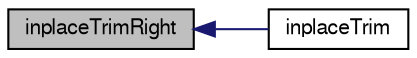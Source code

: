 digraph "inplaceTrimRight"
{
  bgcolor="transparent";
  edge [fontname="FreeSans",fontsize="10",labelfontname="FreeSans",labelfontsize="10"];
  node [fontname="FreeSans",fontsize="10",shape=record];
  rankdir="LR";
  Node1733 [label="inplaceTrimRight",height=0.2,width=0.4,color="black", fillcolor="grey75", style="filled", fontcolor="black"];
  Node1733 -> Node1734 [dir="back",color="midnightblue",fontsize="10",style="solid",fontname="FreeSans"];
  Node1734 [label="inplaceTrim",height=0.2,width=0.4,color="black",URL="$a21166.html#ab89a275406e23092bf82fb70337fbc43",tooltip="Trim leading and trailing whitespace inplace. "];
}
